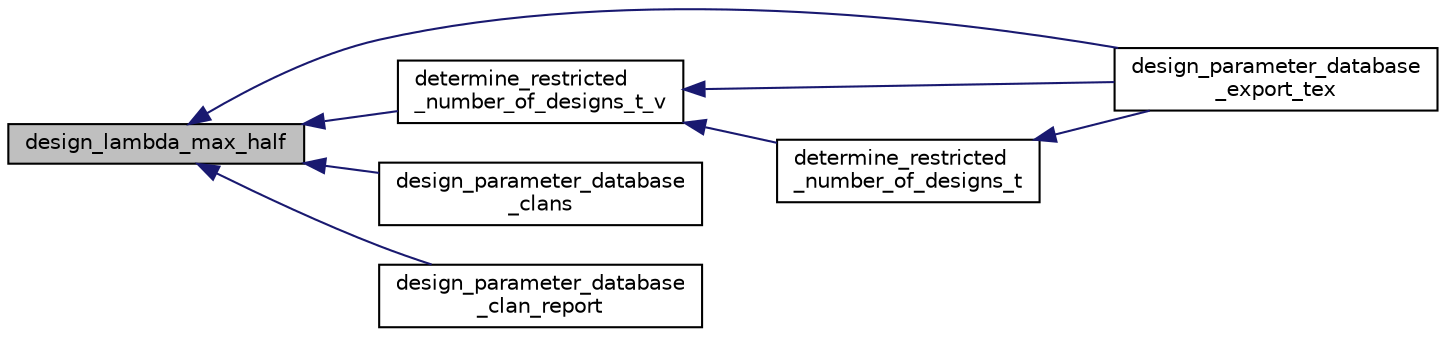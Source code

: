 digraph "design_lambda_max_half"
{
  edge [fontname="Helvetica",fontsize="10",labelfontname="Helvetica",labelfontsize="10"];
  node [fontname="Helvetica",fontsize="10",shape=record];
  rankdir="LR";
  Node2628 [label="design_lambda_max_half",height=0.2,width=0.4,color="black", fillcolor="grey75", style="filled", fontcolor="black"];
  Node2628 -> Node2629 [dir="back",color="midnightblue",fontsize="10",style="solid",fontname="Helvetica"];
  Node2629 [label="design_parameter_database\l_export_tex",height=0.2,width=0.4,color="black", fillcolor="white", style="filled",URL="$d9/d60/discreta_8h.html#a075808c1cf57d126d15a0d7794716de7"];
  Node2628 -> Node2630 [dir="back",color="midnightblue",fontsize="10",style="solid",fontname="Helvetica"];
  Node2630 [label="determine_restricted\l_number_of_designs_t_v",height=0.2,width=0.4,color="black", fillcolor="white", style="filled",URL="$d9/d60/discreta_8h.html#a1f0a99cd9ed4f124762cf5224335b2b7"];
  Node2630 -> Node2629 [dir="back",color="midnightblue",fontsize="10",style="solid",fontname="Helvetica"];
  Node2630 -> Node2631 [dir="back",color="midnightblue",fontsize="10",style="solid",fontname="Helvetica"];
  Node2631 [label="determine_restricted\l_number_of_designs_t",height=0.2,width=0.4,color="black", fillcolor="white", style="filled",URL="$d9/d60/discreta_8h.html#a040387501cacb94c30c33dd6a7f25c40"];
  Node2631 -> Node2629 [dir="back",color="midnightblue",fontsize="10",style="solid",fontname="Helvetica"];
  Node2628 -> Node2632 [dir="back",color="midnightblue",fontsize="10",style="solid",fontname="Helvetica"];
  Node2632 [label="design_parameter_database\l_clans",height=0.2,width=0.4,color="black", fillcolor="white", style="filled",URL="$d9/d60/discreta_8h.html#a730cc0fd8e835bbaa467231eebffd74e"];
  Node2628 -> Node2633 [dir="back",color="midnightblue",fontsize="10",style="solid",fontname="Helvetica"];
  Node2633 [label="design_parameter_database\l_clan_report",height=0.2,width=0.4,color="black", fillcolor="white", style="filled",URL="$d9/d60/discreta_8h.html#a744595779bda605193b61d01d79ad981"];
}
